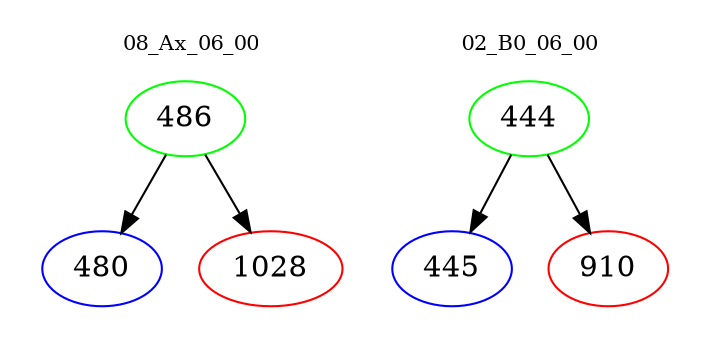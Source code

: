 digraph{
subgraph cluster_0 {
color = white
label = "08_Ax_06_00";
fontsize=10;
T0_486 [label="486", color="green"]
T0_486 -> T0_480 [color="black"]
T0_480 [label="480", color="blue"]
T0_486 -> T0_1028 [color="black"]
T0_1028 [label="1028", color="red"]
}
subgraph cluster_1 {
color = white
label = "02_B0_06_00";
fontsize=10;
T1_444 [label="444", color="green"]
T1_444 -> T1_445 [color="black"]
T1_445 [label="445", color="blue"]
T1_444 -> T1_910 [color="black"]
T1_910 [label="910", color="red"]
}
}
